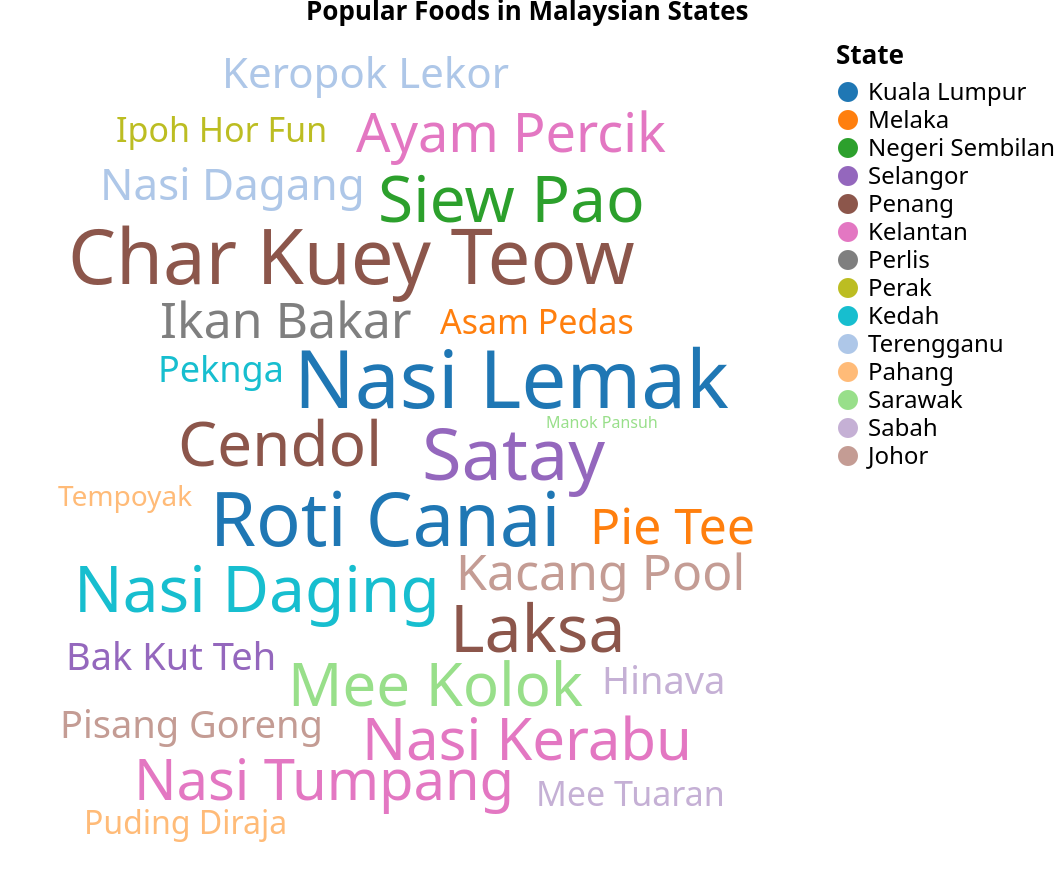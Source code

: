 {
  "$schema": "https://vega.github.io/schema/vega/v5.json",
  "title": {
    "text": "Popular Foods in Malaysian States",
    "anchor": "middle",
    "dy": -5
  },
  "width": 400,
  "height": 420,
  "padding": 0,
  "signals": [
    {
      "name": "selectedState",
      "value": "All States",
      "bind": {
        "input": "select",
        "name": "Choose a state: ",
        "options": [
          "All States",
          "Kuala Lumpur",
          "Penang",
          "Kelantan",
          "Perlis",
          "Perak",
          "Kedah",
          "Terengganu",
          "Pahang",
          "Sarawak",
          "Sabah",
          "Johor",
          "Melaka",
          "Negeri Sembilan",
          "Selangor"
        ]
      }
    }
  ],

  "data": [
    {
      "name": "raw",
      "values": [
        {"food": "Nasi Lemak", "state": "Kuala Lumpur", "popularity": 95},
        {"food": "Roti Canai", "state": "Kuala Lumpur", "popularity": 88},
        {"food": "Asam Pedas", "state": "Melaka", "popularity": 45},
        {"food": "Siew Pao", "state": "Negeri Sembilan", "popularity": 77},
        {"food": "Satay", "state": "Selangor", "popularity": 85},
        {"food": "Laksa", "state": "Penang", "popularity": 80},
        {"food": "Cendol", "state": "Penang", "popularity": 75},
        {"food": "Char Kuey Teow", "state": "Penang", "popularity": 90},
        {"food": "Nasi Kerabu", "state": "Kelantan", "popularity": 70},
        {"food": "Nasi Tumpang", "state": "Kelantan", "popularity": 68},
        {"food": "Ayam Percik", "state": "Kelantan", "popularity": 65},
        {"food": "Ikan Bakar", "state": "Perlis", "popularity": 60},
        {"food": "Ipoh Hor Fun", "state": "Perak", "popularity": 45},
        {"food": "Nasi Daging", "state": "Kedah", "popularity": 77},
        {"food": "Peknga", "state": "Kedah", "popularity": 48},
        {"food": "Nasi Dagang", "state": "Terengganu", "popularity": 55},
        {"food": "Keropok Lekor", "state": "Terengganu", "popularity": 53},
        {"food": "Tempoyak", "state": "Pahang", "popularity": 40},
        {"food": "Puding Diraja", "state": "Pahang", "popularity": 43},
        {"food": "Mee Kolok", "state": "Sarawak", "popularity": 73},
        {"food": "Manok Pansuh", "state": "Sarawak", "popularity": 30},
        {"food": "Hinava", "state": "Sabah", "popularity": 50},
        {"food": "Mee Tuaran", "state": "Sabah", "popularity": 45},
        {"food": "Kacang Pool", "state": "Johor", "popularity": 61},
        {"food": "Pisang Goreng", "state": "Johor", "popularity": 49},
        {"food": "Pie Tee", "state": "Melaka", "popularity": 62},
        {"food": "Bak Kut Teh", "state": "Selangor", "popularity": 50}
      ]
    },

    {
      "name": "allStatesLayout",
      "source": "raw",
      "transform": [
        {
          "type": "wordcloud",
          "size": [400, 420],
          "text": {"field": "food"},
          "font": "sans-serif",
          "fontSize": {"field": "popularity"},
          "fontSizeRange": [8, 40],
          "rotate": 0,
          "padding": 2
        }
      ]
    }
  ],

  "scales": [
    {
      "name": "stateColor",
      "type": "ordinal",
      "domain": {"data": "raw", "field": "state"},
      "range": ["#1f77b4", "#ff7f0e", "#2ca02c", "#9467bd", "#8c564b", "#e377c2", 
                "#7f7f7f", "#bcbd22", "#17becf", "#aec7e8", "#ffbb78", "#98df8a", 
                "#c5b0d5", "#c49c94"]
    }
  ],

  "legends": [
    {
      "fill": "stateColor",
      "title": "State",
      "orient": "right",
      "labelFontSize": 12,
      "titleFontSize": 13
    }
  ],

  "marks": [
    {
      "type": "text",
      "from": {"data": "allStatesLayout"},
      "encode": {
        "enter": {
          "text": {"field": "food"},
          "align": {"value": "center"},
          "baseline": {"value": "alphabetic"},
          "font": {"value": "sans-serif"},
          "fontSize": {"field": "fontSize"},
          "x": {"field": "x"},
          "y": {"field": "y"},
          "angle": {"field": "angle"},
          "fill": {"scale": "stateColor", "field": "state"}
        },
        "update": {
          "opacity": [
            {
              "test": "selectedState == 'All States' || datum.state == selectedState",
              "value": 1
            },
            {"value": 0.1}
          ]
        },
        "hover": {"opacity": {"value": 0.8}}
      }
    }
  ]
}